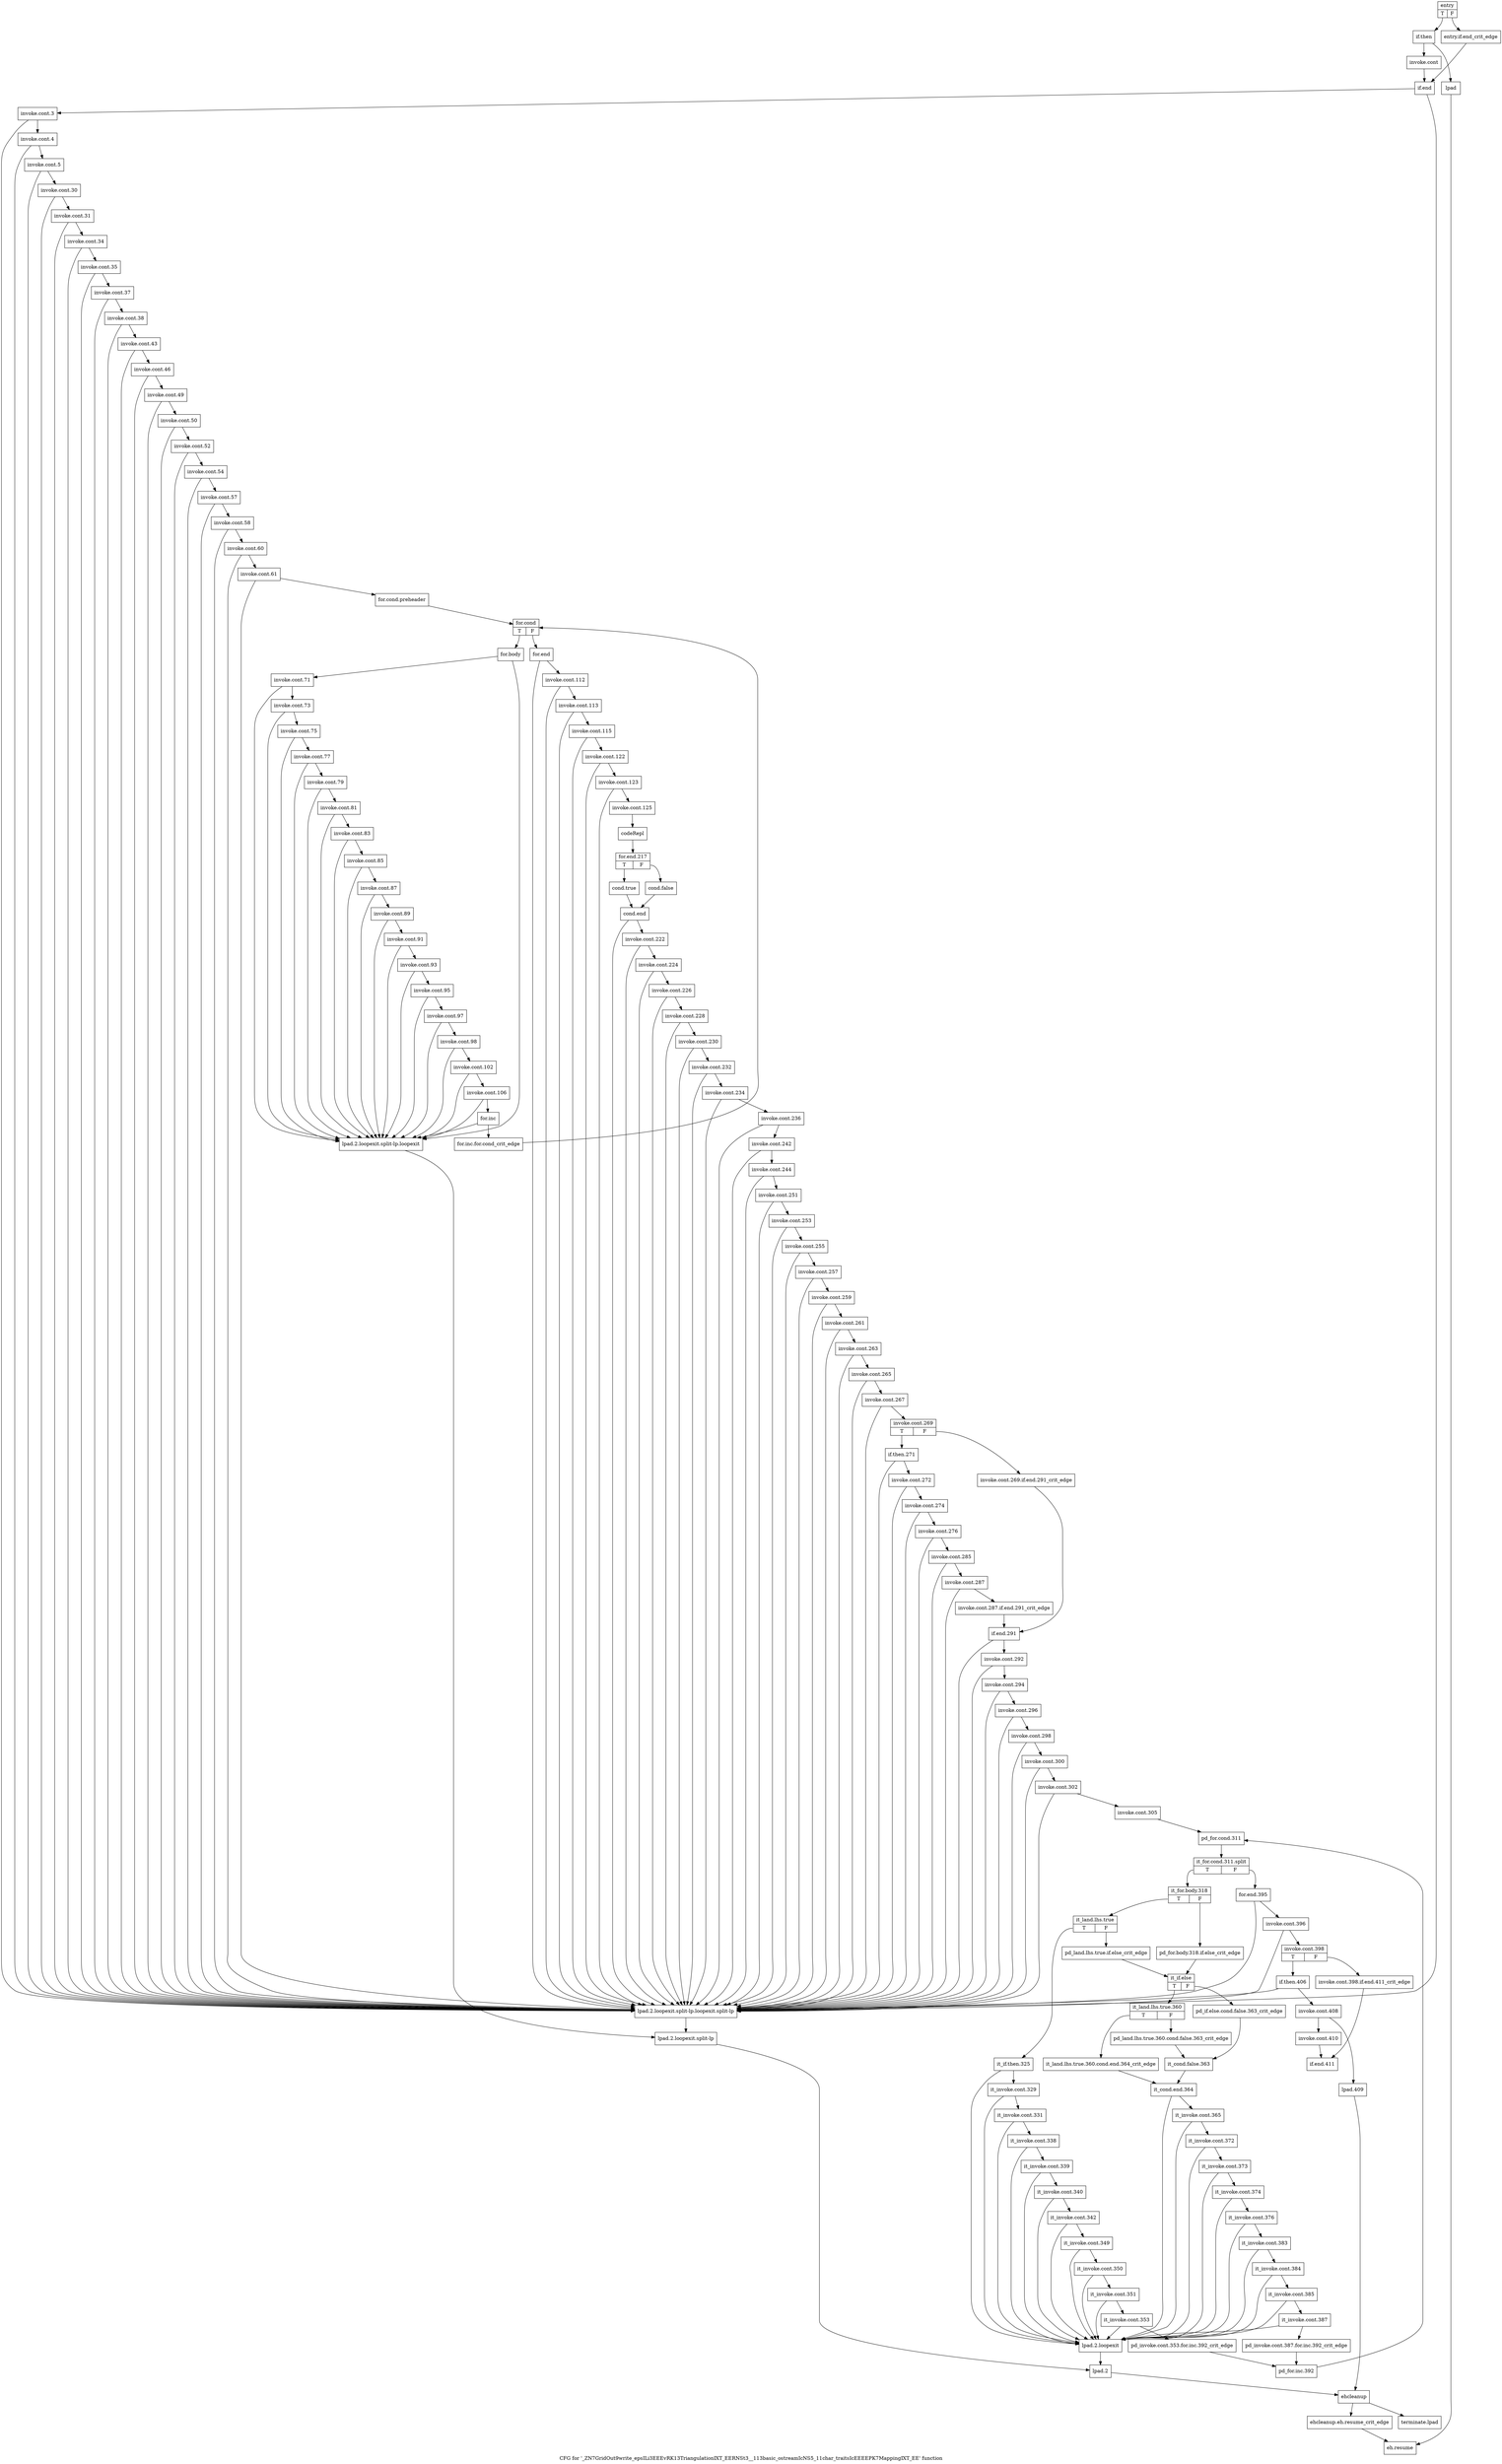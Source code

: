 digraph "CFG for '_ZN7GridOut9write_epsILi3EEEvRK13TriangulationIXT_EERNSt3__113basic_ostreamIcNS5_11char_traitsIcEEEEPK7MappingIXT_EE' function" {
	label="CFG for '_ZN7GridOut9write_epsILi3EEEvRK13TriangulationIXT_EERNSt3__113basic_ostreamIcNS5_11char_traitsIcEEEEPK7MappingIXT_EE' function";

	Node0x5d2cfa0 [shape=record,label="{entry|{<s0>T|<s1>F}}"];
	Node0x5d2cfa0:s0 -> Node0x5d2d040;
	Node0x5d2cfa0:s1 -> Node0x5d2cff0;
	Node0x5d2cff0 [shape=record,label="{entry.if.end_crit_edge}"];
	Node0x5d2cff0 -> Node0x5d2d130;
	Node0x5d2d040 [shape=record,label="{if.then}"];
	Node0x5d2d040 -> Node0x5d2d090;
	Node0x5d2d040 -> Node0x5d2d0e0;
	Node0x5d2d090 [shape=record,label="{invoke.cont}"];
	Node0x5d2d090 -> Node0x5d2d130;
	Node0x5d2d0e0 [shape=record,label="{lpad}"];
	Node0x5d2d0e0 -> Node0x5d2fd40;
	Node0x5d2d130 [shape=record,label="{if.end}"];
	Node0x5d2d130 -> Node0x5d2d180;
	Node0x5d2d130 -> Node0x5d2def0;
	Node0x5d2d180 [shape=record,label="{invoke.cont.3}"];
	Node0x5d2d180 -> Node0x5d2d1d0;
	Node0x5d2d180 -> Node0x5d2def0;
	Node0x5d2d1d0 [shape=record,label="{invoke.cont.4}"];
	Node0x5d2d1d0 -> Node0x5d2d220;
	Node0x5d2d1d0 -> Node0x5d2def0;
	Node0x5d2d220 [shape=record,label="{invoke.cont.5}"];
	Node0x5d2d220 -> Node0x5d2d270;
	Node0x5d2d220 -> Node0x5d2def0;
	Node0x5d2d270 [shape=record,label="{invoke.cont.30}"];
	Node0x5d2d270 -> Node0x5d2d2c0;
	Node0x5d2d270 -> Node0x5d2def0;
	Node0x5d2d2c0 [shape=record,label="{invoke.cont.31}"];
	Node0x5d2d2c0 -> Node0x5d2d310;
	Node0x5d2d2c0 -> Node0x5d2def0;
	Node0x5d2d310 [shape=record,label="{invoke.cont.34}"];
	Node0x5d2d310 -> Node0x5d2d360;
	Node0x5d2d310 -> Node0x5d2def0;
	Node0x5d2d360 [shape=record,label="{invoke.cont.35}"];
	Node0x5d2d360 -> Node0x5d2d3b0;
	Node0x5d2d360 -> Node0x5d2def0;
	Node0x5d2d3b0 [shape=record,label="{invoke.cont.37}"];
	Node0x5d2d3b0 -> Node0x5d2d400;
	Node0x5d2d3b0 -> Node0x5d2def0;
	Node0x5d2d400 [shape=record,label="{invoke.cont.38}"];
	Node0x5d2d400 -> Node0x5d2d450;
	Node0x5d2d400 -> Node0x5d2def0;
	Node0x5d2d450 [shape=record,label="{invoke.cont.43}"];
	Node0x5d2d450 -> Node0x5d2d4a0;
	Node0x5d2d450 -> Node0x5d2def0;
	Node0x5d2d4a0 [shape=record,label="{invoke.cont.46}"];
	Node0x5d2d4a0 -> Node0x5d2d4f0;
	Node0x5d2d4a0 -> Node0x5d2def0;
	Node0x5d2d4f0 [shape=record,label="{invoke.cont.49}"];
	Node0x5d2d4f0 -> Node0x5d2d540;
	Node0x5d2d4f0 -> Node0x5d2def0;
	Node0x5d2d540 [shape=record,label="{invoke.cont.50}"];
	Node0x5d2d540 -> Node0x5d2d590;
	Node0x5d2d540 -> Node0x5d2def0;
	Node0x5d2d590 [shape=record,label="{invoke.cont.52}"];
	Node0x5d2d590 -> Node0x5d2d5e0;
	Node0x5d2d590 -> Node0x5d2def0;
	Node0x5d2d5e0 [shape=record,label="{invoke.cont.54}"];
	Node0x5d2d5e0 -> Node0x5d2d630;
	Node0x5d2d5e0 -> Node0x5d2def0;
	Node0x5d2d630 [shape=record,label="{invoke.cont.57}"];
	Node0x5d2d630 -> Node0x5d2d680;
	Node0x5d2d630 -> Node0x5d2def0;
	Node0x5d2d680 [shape=record,label="{invoke.cont.58}"];
	Node0x5d2d680 -> Node0x5d2d6d0;
	Node0x5d2d680 -> Node0x5d2def0;
	Node0x5d2d6d0 [shape=record,label="{invoke.cont.60}"];
	Node0x5d2d6d0 -> Node0x5d2d720;
	Node0x5d2d6d0 -> Node0x5d2def0;
	Node0x5d2d720 [shape=record,label="{invoke.cont.61}"];
	Node0x5d2d720 -> Node0x5d2d770;
	Node0x5d2d720 -> Node0x5d2def0;
	Node0x5d2d770 [shape=record,label="{for.cond.preheader}"];
	Node0x5d2d770 -> Node0x5d2d7c0;
	Node0x5d2d7c0 [shape=record,label="{for.cond|{<s0>T|<s1>F}}"];
	Node0x5d2d7c0:s0 -> Node0x5d2d810;
	Node0x5d2d7c0:s1 -> Node0x5d2dfe0;
	Node0x5d2d810 [shape=record,label="{for.body}"];
	Node0x5d2d810 -> Node0x5d2d860;
	Node0x5d2d810 -> Node0x5d2dea0;
	Node0x5d2d860 [shape=record,label="{invoke.cont.71}"];
	Node0x5d2d860 -> Node0x5d2d8b0;
	Node0x5d2d860 -> Node0x5d2dea0;
	Node0x5d2d8b0 [shape=record,label="{invoke.cont.73}"];
	Node0x5d2d8b0 -> Node0x5d2d900;
	Node0x5d2d8b0 -> Node0x5d2dea0;
	Node0x5d2d900 [shape=record,label="{invoke.cont.75}"];
	Node0x5d2d900 -> Node0x5d2d950;
	Node0x5d2d900 -> Node0x5d2dea0;
	Node0x5d2d950 [shape=record,label="{invoke.cont.77}"];
	Node0x5d2d950 -> Node0x5d2d9a0;
	Node0x5d2d950 -> Node0x5d2dea0;
	Node0x5d2d9a0 [shape=record,label="{invoke.cont.79}"];
	Node0x5d2d9a0 -> Node0x5d2d9f0;
	Node0x5d2d9a0 -> Node0x5d2dea0;
	Node0x5d2d9f0 [shape=record,label="{invoke.cont.81}"];
	Node0x5d2d9f0 -> Node0x5d2da40;
	Node0x5d2d9f0 -> Node0x5d2dea0;
	Node0x5d2da40 [shape=record,label="{invoke.cont.83}"];
	Node0x5d2da40 -> Node0x5d2da90;
	Node0x5d2da40 -> Node0x5d2dea0;
	Node0x5d2da90 [shape=record,label="{invoke.cont.85}"];
	Node0x5d2da90 -> Node0x5d2dae0;
	Node0x5d2da90 -> Node0x5d2dea0;
	Node0x5d2dae0 [shape=record,label="{invoke.cont.87}"];
	Node0x5d2dae0 -> Node0x5d2db30;
	Node0x5d2dae0 -> Node0x5d2dea0;
	Node0x5d2db30 [shape=record,label="{invoke.cont.89}"];
	Node0x5d2db30 -> Node0x5d2db80;
	Node0x5d2db30 -> Node0x5d2dea0;
	Node0x5d2db80 [shape=record,label="{invoke.cont.91}"];
	Node0x5d2db80 -> Node0x5d2dbd0;
	Node0x5d2db80 -> Node0x5d2dea0;
	Node0x5d2dbd0 [shape=record,label="{invoke.cont.93}"];
	Node0x5d2dbd0 -> Node0x5d2dc20;
	Node0x5d2dbd0 -> Node0x5d2dea0;
	Node0x5d2dc20 [shape=record,label="{invoke.cont.95}"];
	Node0x5d2dc20 -> Node0x5d2dc70;
	Node0x5d2dc20 -> Node0x5d2dea0;
	Node0x5d2dc70 [shape=record,label="{invoke.cont.97}"];
	Node0x5d2dc70 -> Node0x5d2dcc0;
	Node0x5d2dc70 -> Node0x5d2dea0;
	Node0x5d2dcc0 [shape=record,label="{invoke.cont.98}"];
	Node0x5d2dcc0 -> Node0x5d2dd10;
	Node0x5d2dcc0 -> Node0x5d2dea0;
	Node0x5d2dd10 [shape=record,label="{invoke.cont.102}"];
	Node0x5d2dd10 -> Node0x5d2dd60;
	Node0x5d2dd10 -> Node0x5d2dea0;
	Node0x5d2dd60 [shape=record,label="{invoke.cont.106}"];
	Node0x5d2dd60 -> Node0x5d2ddb0;
	Node0x5d2dd60 -> Node0x5d2dea0;
	Node0x5d2ddb0 [shape=record,label="{for.inc}"];
	Node0x5d2ddb0 -> Node0x5d2de00;
	Node0x5d2ddb0 -> Node0x5d2dea0;
	Node0x5d2de00 [shape=record,label="{for.inc.for.cond_crit_edge}"];
	Node0x5d2de00 -> Node0x5d2d7c0;
	Node0x5d2de50 [shape=record,label="{lpad.2.loopexit}"];
	Node0x5d2de50 -> Node0x5d2df90;
	Node0x5d2dea0 [shape=record,label="{lpad.2.loopexit.split-lp.loopexit}"];
	Node0x5d2dea0 -> Node0x5d2df40;
	Node0x5d2def0 [shape=record,label="{lpad.2.loopexit.split-lp.loopexit.split-lp}"];
	Node0x5d2def0 -> Node0x5d2df40;
	Node0x5d2df40 [shape=record,label="{lpad.2.loopexit.split-lp}"];
	Node0x5d2df40 -> Node0x5d2df90;
	Node0x5d2df90 [shape=record,label="{lpad.2}"];
	Node0x5d2df90 -> Node0x5d2fca0;
	Node0x5d2dfe0 [shape=record,label="{for.end}"];
	Node0x5d2dfe0 -> Node0x5d2e030;
	Node0x5d2dfe0 -> Node0x5d2def0;
	Node0x5d2e030 [shape=record,label="{invoke.cont.112}"];
	Node0x5d2e030 -> Node0x5d2e080;
	Node0x5d2e030 -> Node0x5d2def0;
	Node0x5d2e080 [shape=record,label="{invoke.cont.113}"];
	Node0x5d2e080 -> Node0x5d2e0d0;
	Node0x5d2e080 -> Node0x5d2def0;
	Node0x5d2e0d0 [shape=record,label="{invoke.cont.115}"];
	Node0x5d2e0d0 -> Node0x5d2e120;
	Node0x5d2e0d0 -> Node0x5d2def0;
	Node0x5d2e120 [shape=record,label="{invoke.cont.122}"];
	Node0x5d2e120 -> Node0x5d2e170;
	Node0x5d2e120 -> Node0x5d2def0;
	Node0x5d2e170 [shape=record,label="{invoke.cont.123}"];
	Node0x5d2e170 -> Node0x5d2e1c0;
	Node0x5d2e170 -> Node0x5d2def0;
	Node0x5d2e1c0 [shape=record,label="{invoke.cont.125}"];
	Node0x5d2e1c0 -> Node0x5d2e210;
	Node0x5d2e210 [shape=record,label="{codeRepl}"];
	Node0x5d2e210 -> Node0x5d2e260;
	Node0x5d2e260 [shape=record,label="{for.end.217|{<s0>T|<s1>F}}"];
	Node0x5d2e260:s0 -> Node0x5d2e2b0;
	Node0x5d2e260:s1 -> Node0x5d2e300;
	Node0x5d2e2b0 [shape=record,label="{cond.true}"];
	Node0x5d2e2b0 -> Node0x5d2e350;
	Node0x5d2e300 [shape=record,label="{cond.false}"];
	Node0x5d2e300 -> Node0x5d2e350;
	Node0x5d2e350 [shape=record,label="{cond.end}"];
	Node0x5d2e350 -> Node0x5d2e3a0;
	Node0x5d2e350 -> Node0x5d2def0;
	Node0x5d2e3a0 [shape=record,label="{invoke.cont.222}"];
	Node0x5d2e3a0 -> Node0x5d2e3f0;
	Node0x5d2e3a0 -> Node0x5d2def0;
	Node0x5d2e3f0 [shape=record,label="{invoke.cont.224}"];
	Node0x5d2e3f0 -> Node0x5d2e440;
	Node0x5d2e3f0 -> Node0x5d2def0;
	Node0x5d2e440 [shape=record,label="{invoke.cont.226}"];
	Node0x5d2e440 -> Node0x5d2e490;
	Node0x5d2e440 -> Node0x5d2def0;
	Node0x5d2e490 [shape=record,label="{invoke.cont.228}"];
	Node0x5d2e490 -> Node0x5d2e4e0;
	Node0x5d2e490 -> Node0x5d2def0;
	Node0x5d2e4e0 [shape=record,label="{invoke.cont.230}"];
	Node0x5d2e4e0 -> Node0x5d2e530;
	Node0x5d2e4e0 -> Node0x5d2def0;
	Node0x5d2e530 [shape=record,label="{invoke.cont.232}"];
	Node0x5d2e530 -> Node0x5d2e580;
	Node0x5d2e530 -> Node0x5d2def0;
	Node0x5d2e580 [shape=record,label="{invoke.cont.234}"];
	Node0x5d2e580 -> Node0x5d2e5d0;
	Node0x5d2e580 -> Node0x5d2def0;
	Node0x5d2e5d0 [shape=record,label="{invoke.cont.236}"];
	Node0x5d2e5d0 -> Node0x5d2e620;
	Node0x5d2e5d0 -> Node0x5d2def0;
	Node0x5d2e620 [shape=record,label="{invoke.cont.242}"];
	Node0x5d2e620 -> Node0x5d2e670;
	Node0x5d2e620 -> Node0x5d2def0;
	Node0x5d2e670 [shape=record,label="{invoke.cont.244}"];
	Node0x5d2e670 -> Node0x5d2e6c0;
	Node0x5d2e670 -> Node0x5d2def0;
	Node0x5d2e6c0 [shape=record,label="{invoke.cont.251}"];
	Node0x5d2e6c0 -> Node0x5d2e710;
	Node0x5d2e6c0 -> Node0x5d2def0;
	Node0x5d2e710 [shape=record,label="{invoke.cont.253}"];
	Node0x5d2e710 -> Node0x5d2e760;
	Node0x5d2e710 -> Node0x5d2def0;
	Node0x5d2e760 [shape=record,label="{invoke.cont.255}"];
	Node0x5d2e760 -> Node0x5d2e7b0;
	Node0x5d2e760 -> Node0x5d2def0;
	Node0x5d2e7b0 [shape=record,label="{invoke.cont.257}"];
	Node0x5d2e7b0 -> Node0x5d2e800;
	Node0x5d2e7b0 -> Node0x5d2def0;
	Node0x5d2e800 [shape=record,label="{invoke.cont.259}"];
	Node0x5d2e800 -> Node0x5d2e850;
	Node0x5d2e800 -> Node0x5d2def0;
	Node0x5d2e850 [shape=record,label="{invoke.cont.261}"];
	Node0x5d2e850 -> Node0x5d2e8a0;
	Node0x5d2e850 -> Node0x5d2def0;
	Node0x5d2e8a0 [shape=record,label="{invoke.cont.263}"];
	Node0x5d2e8a0 -> Node0x5d2e8f0;
	Node0x5d2e8a0 -> Node0x5d2def0;
	Node0x5d2e8f0 [shape=record,label="{invoke.cont.265}"];
	Node0x5d2e8f0 -> Node0x5d2e940;
	Node0x5d2e8f0 -> Node0x5d2def0;
	Node0x5d2e940 [shape=record,label="{invoke.cont.267}"];
	Node0x5d2e940 -> Node0x5d2e990;
	Node0x5d2e940 -> Node0x5d2def0;
	Node0x5d2e990 [shape=record,label="{invoke.cont.269|{<s0>T|<s1>F}}"];
	Node0x5d2e990:s0 -> Node0x5d2ea30;
	Node0x5d2e990:s1 -> Node0x5d2e9e0;
	Node0x5d2e9e0 [shape=record,label="{invoke.cont.269.if.end.291_crit_edge}"];
	Node0x5d2e9e0 -> Node0x5d2ec60;
	Node0x5d2ea30 [shape=record,label="{if.then.271}"];
	Node0x5d2ea30 -> Node0x5d2ea80;
	Node0x5d2ea30 -> Node0x5d2def0;
	Node0x5d2ea80 [shape=record,label="{invoke.cont.272}"];
	Node0x5d2ea80 -> Node0x5d2ead0;
	Node0x5d2ea80 -> Node0x5d2def0;
	Node0x5d2ead0 [shape=record,label="{invoke.cont.274}"];
	Node0x5d2ead0 -> Node0x5d2eb20;
	Node0x5d2ead0 -> Node0x5d2def0;
	Node0x5d2eb20 [shape=record,label="{invoke.cont.276}"];
	Node0x5d2eb20 -> Node0x5d2eb70;
	Node0x5d2eb20 -> Node0x5d2def0;
	Node0x5d2eb70 [shape=record,label="{invoke.cont.285}"];
	Node0x5d2eb70 -> Node0x5d2ebc0;
	Node0x5d2eb70 -> Node0x5d2def0;
	Node0x5d2ebc0 [shape=record,label="{invoke.cont.287}"];
	Node0x5d2ebc0 -> Node0x5d2ec10;
	Node0x5d2ebc0 -> Node0x5d2def0;
	Node0x5d2ec10 [shape=record,label="{invoke.cont.287.if.end.291_crit_edge}"];
	Node0x5d2ec10 -> Node0x5d2ec60;
	Node0x5d2ec60 [shape=record,label="{if.end.291}"];
	Node0x5d2ec60 -> Node0x5d2ecb0;
	Node0x5d2ec60 -> Node0x5d2def0;
	Node0x5d2ecb0 [shape=record,label="{invoke.cont.292}"];
	Node0x5d2ecb0 -> Node0x5d2ed00;
	Node0x5d2ecb0 -> Node0x5d2def0;
	Node0x5d2ed00 [shape=record,label="{invoke.cont.294}"];
	Node0x5d2ed00 -> Node0x5d2ed50;
	Node0x5d2ed00 -> Node0x5d2def0;
	Node0x5d2ed50 [shape=record,label="{invoke.cont.296}"];
	Node0x5d2ed50 -> Node0x5d2eda0;
	Node0x5d2ed50 -> Node0x5d2def0;
	Node0x5d2eda0 [shape=record,label="{invoke.cont.298}"];
	Node0x5d2eda0 -> Node0x5d2edf0;
	Node0x5d2eda0 -> Node0x5d2def0;
	Node0x5d2edf0 [shape=record,label="{invoke.cont.300}"];
	Node0x5d2edf0 -> Node0x5d2ee40;
	Node0x5d2edf0 -> Node0x5d2def0;
	Node0x5d2ee40 [shape=record,label="{invoke.cont.302}"];
	Node0x5d2ee40 -> Node0x5d2ee90;
	Node0x5d2ee40 -> Node0x5d2def0;
	Node0x5d2ee90 [shape=record,label="{invoke.cont.305}"];
	Node0x5d2ee90 -> Node0x5d2eee0;
	Node0x5d2eee0 [shape=record,label="{pd_for.cond.311}"];
	Node0x5d2eee0 -> Node0xaa41050;
	Node0xaa41050 [shape=record,label="{it_for.cond.311.split|{<s0>T|<s1>F}}"];
	Node0xaa41050:s0 -> Node0x5d2ef30;
	Node0xaa41050:s1 -> Node0x5d2f9d0;
	Node0x5d2ef30 [shape=record,label="{it_for.body.318|{<s0>T|<s1>F}}"];
	Node0x5d2ef30:s0 -> Node0x5d2efd0;
	Node0x5d2ef30:s1 -> Node0x5d2ef80;
	Node0x5d2ef80 [shape=record,label="{pd_for.body.318.if.else_crit_edge}"];
	Node0x5d2ef80 -> Node0x5d2f430;
	Node0x5d2efd0 [shape=record,label="{it_land.lhs.true|{<s0>T|<s1>F}}"];
	Node0x5d2efd0:s0 -> Node0x5d2f070;
	Node0x5d2efd0:s1 -> Node0x5d2f020;
	Node0x5d2f020 [shape=record,label="{pd_land.lhs.true.if.else_crit_edge}"];
	Node0x5d2f020 -> Node0x5d2f430;
	Node0x5d2f070 [shape=record,label="{it_if.then.325}"];
	Node0x5d2f070 -> Node0x5d2f0c0;
	Node0x5d2f070 -> Node0x5d2de50;
	Node0x5d2f0c0 [shape=record,label="{it_invoke.cont.329}"];
	Node0x5d2f0c0 -> Node0x5d2f110;
	Node0x5d2f0c0 -> Node0x5d2de50;
	Node0x5d2f110 [shape=record,label="{it_invoke.cont.331}"];
	Node0x5d2f110 -> Node0x5d2f160;
	Node0x5d2f110 -> Node0x5d2de50;
	Node0x5d2f160 [shape=record,label="{it_invoke.cont.338}"];
	Node0x5d2f160 -> Node0x5d2f1b0;
	Node0x5d2f160 -> Node0x5d2de50;
	Node0x5d2f1b0 [shape=record,label="{it_invoke.cont.339}"];
	Node0x5d2f1b0 -> Node0x5d2f200;
	Node0x5d2f1b0 -> Node0x5d2de50;
	Node0x5d2f200 [shape=record,label="{it_invoke.cont.340}"];
	Node0x5d2f200 -> Node0x5d2f250;
	Node0x5d2f200 -> Node0x5d2de50;
	Node0x5d2f250 [shape=record,label="{it_invoke.cont.342}"];
	Node0x5d2f250 -> Node0x5d2f2a0;
	Node0x5d2f250 -> Node0x5d2de50;
	Node0x5d2f2a0 [shape=record,label="{it_invoke.cont.349}"];
	Node0x5d2f2a0 -> Node0x5d2f2f0;
	Node0x5d2f2a0 -> Node0x5d2de50;
	Node0x5d2f2f0 [shape=record,label="{it_invoke.cont.350}"];
	Node0x5d2f2f0 -> Node0x5d2f340;
	Node0x5d2f2f0 -> Node0x5d2de50;
	Node0x5d2f340 [shape=record,label="{it_invoke.cont.351}"];
	Node0x5d2f340 -> Node0x5d2f390;
	Node0x5d2f340 -> Node0x5d2de50;
	Node0x5d2f390 [shape=record,label="{it_invoke.cont.353}"];
	Node0x5d2f390 -> Node0x5d2f3e0;
	Node0x5d2f390 -> Node0x5d2de50;
	Node0x5d2f3e0 [shape=record,label="{pd_invoke.cont.353.for.inc.392_crit_edge}"];
	Node0x5d2f3e0 -> Node0x5d2f980;
	Node0x5d2f430 [shape=record,label="{it_if.else|{<s0>T|<s1>F}}"];
	Node0x5d2f430:s0 -> Node0x5d2f4d0;
	Node0x5d2f430:s1 -> Node0x5d2f480;
	Node0x5d2f480 [shape=record,label="{pd_if.else.cond.false.363_crit_edge}"];
	Node0x5d2f480 -> Node0x5d2f5c0;
	Node0x5d2f4d0 [shape=record,label="{it_land.lhs.true.360|{<s0>T|<s1>F}}"];
	Node0x5d2f4d0:s0 -> Node0x5d2f570;
	Node0x5d2f4d0:s1 -> Node0x5d2f520;
	Node0x5d2f520 [shape=record,label="{pd_land.lhs.true.360.cond.false.363_crit_edge}"];
	Node0x5d2f520 -> Node0x5d2f5c0;
	Node0x5d2f570 [shape=record,label="{it_land.lhs.true.360.cond.end.364_crit_edge}"];
	Node0x5d2f570 -> Node0x5d2f610;
	Node0x5d2f5c0 [shape=record,label="{it_cond.false.363}"];
	Node0x5d2f5c0 -> Node0x5d2f610;
	Node0x5d2f610 [shape=record,label="{it_cond.end.364}"];
	Node0x5d2f610 -> Node0x5d2f660;
	Node0x5d2f610 -> Node0x5d2de50;
	Node0x5d2f660 [shape=record,label="{it_invoke.cont.365}"];
	Node0x5d2f660 -> Node0x5d2f6b0;
	Node0x5d2f660 -> Node0x5d2de50;
	Node0x5d2f6b0 [shape=record,label="{it_invoke.cont.372}"];
	Node0x5d2f6b0 -> Node0x5d2f700;
	Node0x5d2f6b0 -> Node0x5d2de50;
	Node0x5d2f700 [shape=record,label="{it_invoke.cont.373}"];
	Node0x5d2f700 -> Node0x5d2f750;
	Node0x5d2f700 -> Node0x5d2de50;
	Node0x5d2f750 [shape=record,label="{it_invoke.cont.374}"];
	Node0x5d2f750 -> Node0x5d2f7a0;
	Node0x5d2f750 -> Node0x5d2de50;
	Node0x5d2f7a0 [shape=record,label="{it_invoke.cont.376}"];
	Node0x5d2f7a0 -> Node0x5d2f7f0;
	Node0x5d2f7a0 -> Node0x5d2de50;
	Node0x5d2f7f0 [shape=record,label="{it_invoke.cont.383}"];
	Node0x5d2f7f0 -> Node0x5d2f840;
	Node0x5d2f7f0 -> Node0x5d2de50;
	Node0x5d2f840 [shape=record,label="{it_invoke.cont.384}"];
	Node0x5d2f840 -> Node0x5d2f890;
	Node0x5d2f840 -> Node0x5d2de50;
	Node0x5d2f890 [shape=record,label="{it_invoke.cont.385}"];
	Node0x5d2f890 -> Node0x5d2f8e0;
	Node0x5d2f890 -> Node0x5d2de50;
	Node0x5d2f8e0 [shape=record,label="{it_invoke.cont.387}"];
	Node0x5d2f8e0 -> Node0x5d2f930;
	Node0x5d2f8e0 -> Node0x5d2de50;
	Node0x5d2f930 [shape=record,label="{pd_invoke.cont.387.for.inc.392_crit_edge}"];
	Node0x5d2f930 -> Node0x5d2f980;
	Node0x5d2f980 [shape=record,label="{pd_for.inc.392}"];
	Node0x5d2f980 -> Node0x5d2eee0;
	Node0x5d2f9d0 [shape=record,label="{for.end.395}"];
	Node0x5d2f9d0 -> Node0x5d2fa20;
	Node0x5d2f9d0 -> Node0x5d2def0;
	Node0x5d2fa20 [shape=record,label="{invoke.cont.396}"];
	Node0x5d2fa20 -> Node0x5d2fa70;
	Node0x5d2fa20 -> Node0x5d2def0;
	Node0x5d2fa70 [shape=record,label="{invoke.cont.398|{<s0>T|<s1>F}}"];
	Node0x5d2fa70:s0 -> Node0x5d2fb10;
	Node0x5d2fa70:s1 -> Node0x5d2fac0;
	Node0x5d2fac0 [shape=record,label="{invoke.cont.398.if.end.411_crit_edge}"];
	Node0x5d2fac0 -> Node0x5d2fc50;
	Node0x5d2fb10 [shape=record,label="{if.then.406}"];
	Node0x5d2fb10 -> Node0x5d2fb60;
	Node0x5d2fb10 -> Node0x5d2def0;
	Node0x5d2fb60 [shape=record,label="{invoke.cont.408}"];
	Node0x5d2fb60 -> Node0x5d2fbb0;
	Node0x5d2fb60 -> Node0x5d2fc00;
	Node0x5d2fbb0 [shape=record,label="{invoke.cont.410}"];
	Node0x5d2fbb0 -> Node0x5d2fc50;
	Node0x5d2fc00 [shape=record,label="{lpad.409}"];
	Node0x5d2fc00 -> Node0x5d2fca0;
	Node0x5d2fc50 [shape=record,label="{if.end.411}"];
	Node0x5d2fca0 [shape=record,label="{ehcleanup}"];
	Node0x5d2fca0 -> Node0x5d2fcf0;
	Node0x5d2fca0 -> Node0x5d2fd90;
	Node0x5d2fcf0 [shape=record,label="{ehcleanup.eh.resume_crit_edge}"];
	Node0x5d2fcf0 -> Node0x5d2fd40;
	Node0x5d2fd40 [shape=record,label="{eh.resume}"];
	Node0x5d2fd90 [shape=record,label="{terminate.lpad}"];
}
